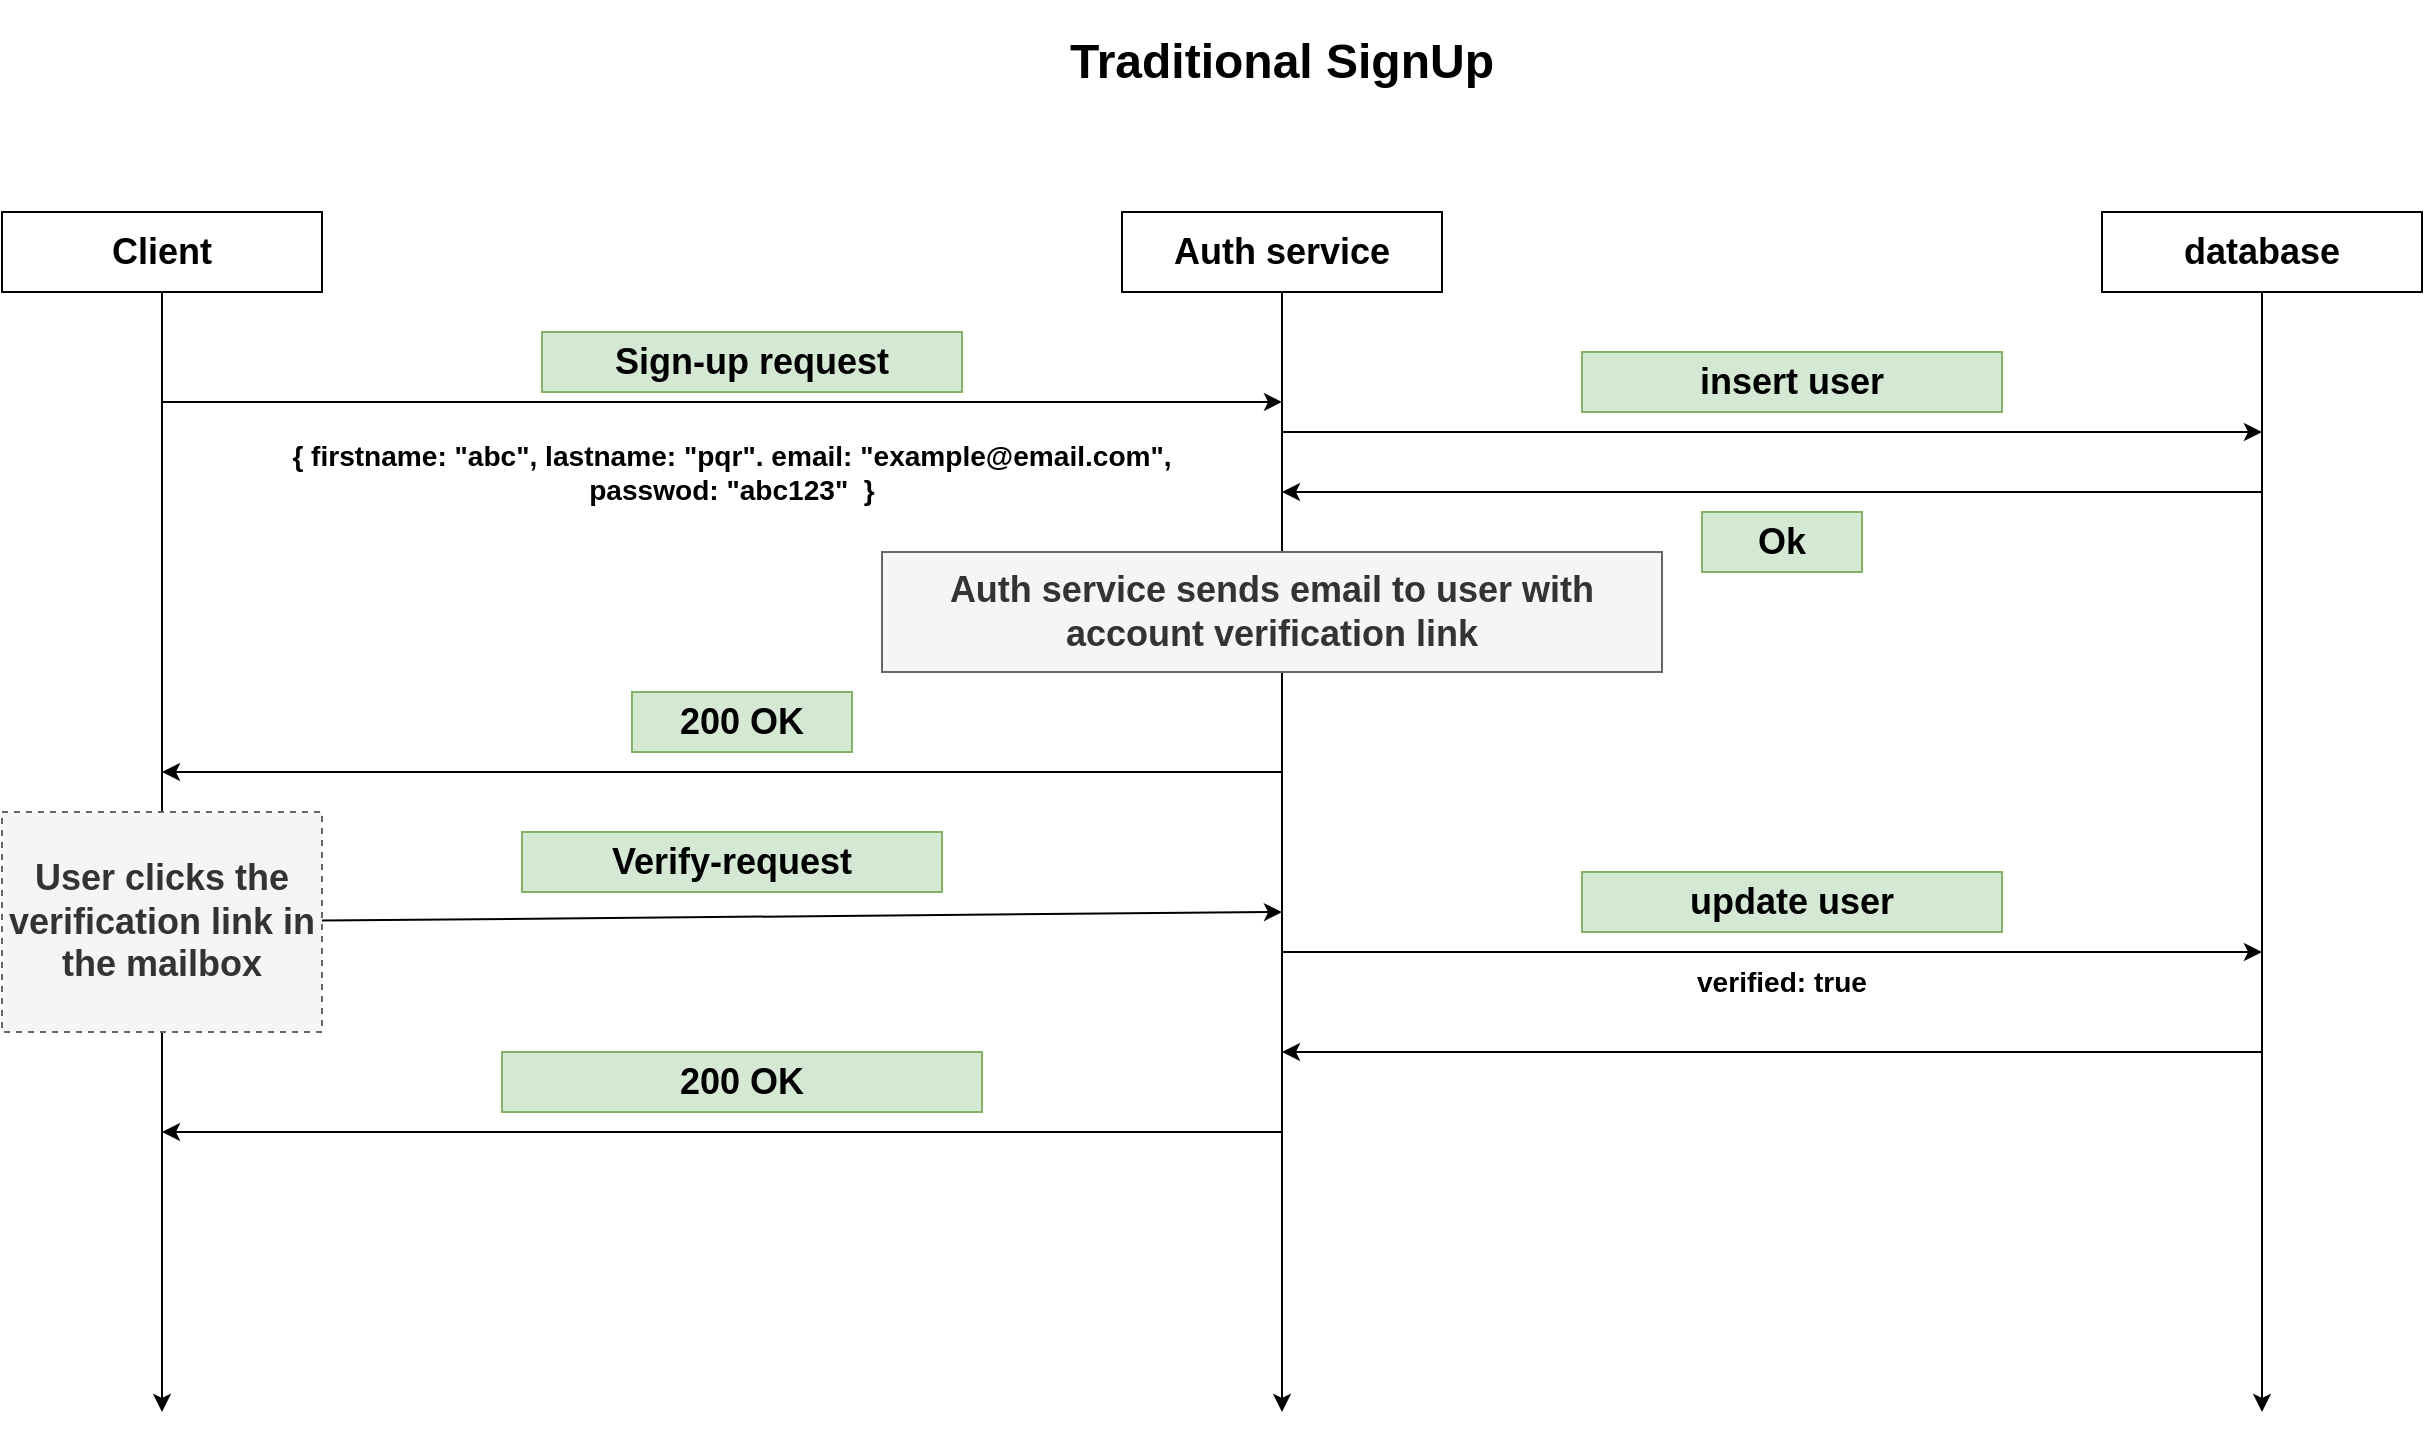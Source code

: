 <mxfile version="22.1.21" type="device" pages="4">
  <diagram name="Page-1" id="jgrpyEyeSshHqxUysa0n">
    <mxGraphModel dx="1434" dy="844" grid="1" gridSize="10" guides="1" tooltips="1" connect="1" arrows="1" fold="1" page="1" pageScale="1" pageWidth="3300" pageHeight="2339" math="0" shadow="0">
      <root>
        <mxCell id="0" />
        <mxCell id="1" parent="0" />
        <mxCell id="Yqr6DrqQDApTvHYc-idx-27" style="edgeStyle=orthogonalEdgeStyle;rounded=0;orthogonalLoop=1;jettySize=auto;html=1;exitX=0.5;exitY=1;exitDx=0;exitDy=0;" edge="1" parent="1" source="Yqr6DrqQDApTvHYc-idx-5">
          <mxGeometry relative="1" as="geometry">
            <mxPoint x="320" y="760" as="targetPoint" />
          </mxGeometry>
        </mxCell>
        <mxCell id="Yqr6DrqQDApTvHYc-idx-5" value="&lt;h2&gt;Client&lt;/h2&gt;" style="rounded=0;whiteSpace=wrap;html=1;" vertex="1" parent="1">
          <mxGeometry x="240" y="160" width="160" height="40" as="geometry" />
        </mxCell>
        <mxCell id="Yqr6DrqQDApTvHYc-idx-26" style="edgeStyle=orthogonalEdgeStyle;rounded=0;orthogonalLoop=1;jettySize=auto;html=1;exitX=0.5;exitY=1;exitDx=0;exitDy=0;" edge="1" parent="1" source="Yqr6DrqQDApTvHYc-idx-6">
          <mxGeometry relative="1" as="geometry">
            <mxPoint x="880" y="760" as="targetPoint" />
          </mxGeometry>
        </mxCell>
        <mxCell id="Yqr6DrqQDApTvHYc-idx-6" value="&lt;h2&gt;Auth service&lt;/h2&gt;" style="rounded=0;whiteSpace=wrap;html=1;" vertex="1" parent="1">
          <mxGeometry x="800" y="160" width="160" height="40" as="geometry" />
        </mxCell>
        <mxCell id="Yqr6DrqQDApTvHYc-idx-18" style="edgeStyle=orthogonalEdgeStyle;rounded=0;orthogonalLoop=1;jettySize=auto;html=1;entryX=0.5;entryY=0.083;entryDx=0;entryDy=0;entryPerimeter=0;" edge="1" parent="1">
          <mxGeometry relative="1" as="geometry">
            <mxPoint x="880" y="254.98" as="targetPoint" />
            <mxPoint x="320" y="255" as="sourcePoint" />
          </mxGeometry>
        </mxCell>
        <mxCell id="Yqr6DrqQDApTvHYc-idx-19" value="&lt;h2&gt;Sign-up request&lt;/h2&gt;" style="text;html=1;strokeColor=#82b366;fillColor=#d5e8d4;align=center;verticalAlign=middle;whiteSpace=wrap;rounded=0;" vertex="1" parent="1">
          <mxGeometry x="510" y="220" width="210" height="30" as="geometry" />
        </mxCell>
        <mxCell id="Yqr6DrqQDApTvHYc-idx-28" value="&lt;h3&gt;{ firstname: &quot;abc&quot;, lastname: &quot;pqr&quot;. email: &quot;example@email.com&quot;, passwod: &quot;abc123&quot;&amp;nbsp; }&lt;/h3&gt;" style="text;html=1;strokeColor=none;fillColor=none;align=center;verticalAlign=middle;whiteSpace=wrap;rounded=0;" vertex="1" parent="1">
          <mxGeometry x="370" y="260" width="470" height="60" as="geometry" />
        </mxCell>
        <mxCell id="Yqr6DrqQDApTvHYc-idx-29" value="&lt;h2&gt;200 OK&lt;/h2&gt;" style="text;html=1;strokeColor=#82b366;fillColor=#d5e8d4;align=center;verticalAlign=middle;whiteSpace=wrap;rounded=0;" vertex="1" parent="1">
          <mxGeometry x="555" y="400" width="110" height="30" as="geometry" />
        </mxCell>
        <mxCell id="Yqr6DrqQDApTvHYc-idx-30" value="" style="endArrow=classic;html=1;rounded=0;" edge="1" parent="1">
          <mxGeometry width="50" height="50" relative="1" as="geometry">
            <mxPoint x="880" y="440" as="sourcePoint" />
            <mxPoint x="320" y="440" as="targetPoint" />
          </mxGeometry>
        </mxCell>
        <mxCell id="Yqr6DrqQDApTvHYc-idx-33" value="" style="endArrow=classic;html=1;rounded=0;" edge="1" parent="1" source="Yqr6DrqQDApTvHYc-idx-32">
          <mxGeometry width="50" height="50" relative="1" as="geometry">
            <mxPoint x="320" y="510" as="sourcePoint" />
            <mxPoint x="880" y="510" as="targetPoint" />
          </mxGeometry>
        </mxCell>
        <mxCell id="Yqr6DrqQDApTvHYc-idx-34" value="&lt;h2&gt;Verify-request&lt;/h2&gt;" style="text;html=1;strokeColor=#82b366;fillColor=#d5e8d4;align=center;verticalAlign=middle;whiteSpace=wrap;rounded=0;" vertex="1" parent="1">
          <mxGeometry x="500" y="470" width="210" height="30" as="geometry" />
        </mxCell>
        <mxCell id="Yqr6DrqQDApTvHYc-idx-35" value="" style="endArrow=classic;html=1;rounded=0;" edge="1" parent="1">
          <mxGeometry width="50" height="50" relative="1" as="geometry">
            <mxPoint x="880" y="620" as="sourcePoint" />
            <mxPoint x="320" y="620" as="targetPoint" />
          </mxGeometry>
        </mxCell>
        <mxCell id="Yqr6DrqQDApTvHYc-idx-36" value="&lt;h2&gt;200 OK&lt;/h2&gt;" style="text;html=1;strokeColor=#82b366;fillColor=#d5e8d4;align=center;verticalAlign=middle;whiteSpace=wrap;rounded=0;" vertex="1" parent="1">
          <mxGeometry x="490" y="580" width="240" height="30" as="geometry" />
        </mxCell>
        <mxCell id="Yqr6DrqQDApTvHYc-idx-37" value="&lt;h1&gt;Traditional SignUp&lt;/h1&gt;" style="text;html=1;strokeColor=none;fillColor=none;align=center;verticalAlign=middle;whiteSpace=wrap;rounded=0;" vertex="1" parent="1">
          <mxGeometry x="725" y="70" width="310" height="30" as="geometry" />
        </mxCell>
        <mxCell id="Yqr6DrqQDApTvHYc-idx-40" style="edgeStyle=orthogonalEdgeStyle;rounded=0;orthogonalLoop=1;jettySize=auto;html=1;exitX=0.5;exitY=1;exitDx=0;exitDy=0;" edge="1" parent="1" source="Yqr6DrqQDApTvHYc-idx-39">
          <mxGeometry relative="1" as="geometry">
            <mxPoint x="1370" y="760" as="targetPoint" />
          </mxGeometry>
        </mxCell>
        <mxCell id="Yqr6DrqQDApTvHYc-idx-39" value="&lt;h2&gt;database&lt;/h2&gt;" style="rounded=0;whiteSpace=wrap;html=1;" vertex="1" parent="1">
          <mxGeometry x="1290" y="160" width="160" height="40" as="geometry" />
        </mxCell>
        <mxCell id="Yqr6DrqQDApTvHYc-idx-41" value="" style="endArrow=classic;html=1;rounded=0;" edge="1" parent="1">
          <mxGeometry width="50" height="50" relative="1" as="geometry">
            <mxPoint x="880" y="270" as="sourcePoint" />
            <mxPoint x="1370" y="270" as="targetPoint" />
          </mxGeometry>
        </mxCell>
        <mxCell id="Yqr6DrqQDApTvHYc-idx-42" value="&lt;h2&gt;insert user&lt;/h2&gt;" style="text;html=1;strokeColor=#82b366;fillColor=#d5e8d4;align=center;verticalAlign=middle;whiteSpace=wrap;rounded=0;" vertex="1" parent="1">
          <mxGeometry x="1030" y="230" width="210" height="30" as="geometry" />
        </mxCell>
        <mxCell id="Yqr6DrqQDApTvHYc-idx-43" value="" style="endArrow=classic;html=1;rounded=0;" edge="1" parent="1">
          <mxGeometry width="50" height="50" relative="1" as="geometry">
            <mxPoint x="1370" y="300" as="sourcePoint" />
            <mxPoint x="880" y="300" as="targetPoint" />
          </mxGeometry>
        </mxCell>
        <mxCell id="Yqr6DrqQDApTvHYc-idx-44" value="&lt;h2&gt;Ok&lt;/h2&gt;" style="text;html=1;strokeColor=#82b366;fillColor=#d5e8d4;align=center;verticalAlign=middle;whiteSpace=wrap;rounded=0;" vertex="1" parent="1">
          <mxGeometry x="1090" y="310" width="80" height="30" as="geometry" />
        </mxCell>
        <mxCell id="Yqr6DrqQDApTvHYc-idx-45" value="&lt;h2&gt;Auth service sends email to user with account verification link&lt;/h2&gt;" style="text;html=1;strokeColor=#666666;fillColor=#f5f5f5;align=center;verticalAlign=middle;whiteSpace=wrap;rounded=0;fontColor=#333333;" vertex="1" parent="1">
          <mxGeometry x="680" y="330" width="390" height="60" as="geometry" />
        </mxCell>
        <mxCell id="Yqr6DrqQDApTvHYc-idx-46" value="" style="endArrow=classic;html=1;rounded=0;" edge="1" parent="1">
          <mxGeometry width="50" height="50" relative="1" as="geometry">
            <mxPoint x="880" y="530" as="sourcePoint" />
            <mxPoint x="1370" y="530" as="targetPoint" />
          </mxGeometry>
        </mxCell>
        <mxCell id="Yqr6DrqQDApTvHYc-idx-47" value="&lt;h2&gt;update user&lt;/h2&gt;" style="text;html=1;strokeColor=#82b366;fillColor=#d5e8d4;align=center;verticalAlign=middle;whiteSpace=wrap;rounded=0;" vertex="1" parent="1">
          <mxGeometry x="1030" y="490" width="210" height="30" as="geometry" />
        </mxCell>
        <mxCell id="Yqr6DrqQDApTvHYc-idx-49" value="&lt;h3&gt;verified: true&lt;/h3&gt;" style="text;html=1;strokeColor=none;fillColor=none;align=center;verticalAlign=middle;whiteSpace=wrap;rounded=0;" vertex="1" parent="1">
          <mxGeometry x="1035" y="530" width="190" height="30" as="geometry" />
        </mxCell>
        <mxCell id="Yqr6DrqQDApTvHYc-idx-50" value="" style="endArrow=classic;html=1;rounded=0;" edge="1" parent="1">
          <mxGeometry width="50" height="50" relative="1" as="geometry">
            <mxPoint x="1370" y="580" as="sourcePoint" />
            <mxPoint x="880" y="580" as="targetPoint" />
          </mxGeometry>
        </mxCell>
        <mxCell id="Yqr6DrqQDApTvHYc-idx-51" value="" style="endArrow=classic;html=1;rounded=0;" edge="1" parent="1" target="Yqr6DrqQDApTvHYc-idx-32">
          <mxGeometry width="50" height="50" relative="1" as="geometry">
            <mxPoint x="320" y="510" as="sourcePoint" />
            <mxPoint x="880" y="510" as="targetPoint" />
          </mxGeometry>
        </mxCell>
        <mxCell id="Yqr6DrqQDApTvHYc-idx-32" value="&lt;h2&gt;User clicks the verification link in the mailbox&lt;/h2&gt;" style="text;html=1;align=center;verticalAlign=middle;whiteSpace=wrap;rounded=0;dashed=1;fillColor=#f5f5f5;fontColor=#333333;strokeColor=#666666;" vertex="1" parent="1">
          <mxGeometry x="240" y="460" width="160" height="110" as="geometry" />
        </mxCell>
      </root>
    </mxGraphModel>
  </diagram>
  <diagram id="02UMwBCC6Sot10_R2b-s" name="Page-2">
    <mxGraphModel dx="1434" dy="844" grid="1" gridSize="10" guides="1" tooltips="1" connect="1" arrows="1" fold="1" page="1" pageScale="1" pageWidth="3300" pageHeight="2339" math="0" shadow="0">
      <root>
        <mxCell id="0" />
        <mxCell id="1" parent="0" />
        <mxCell id="hJXloFX9gScKqF6p80Bh-1" style="edgeStyle=orthogonalEdgeStyle;rounded=0;orthogonalLoop=1;jettySize=auto;html=1;exitX=0.5;exitY=1;exitDx=0;exitDy=0;" edge="1" parent="1" source="hJXloFX9gScKqF6p80Bh-2">
          <mxGeometry relative="1" as="geometry">
            <mxPoint x="320" y="760" as="targetPoint" />
          </mxGeometry>
        </mxCell>
        <mxCell id="hJXloFX9gScKqF6p80Bh-2" value="&lt;h2&gt;Client&lt;/h2&gt;" style="rounded=0;whiteSpace=wrap;html=1;" vertex="1" parent="1">
          <mxGeometry x="240" y="160" width="160" height="40" as="geometry" />
        </mxCell>
        <mxCell id="hJXloFX9gScKqF6p80Bh-3" style="edgeStyle=orthogonalEdgeStyle;rounded=0;orthogonalLoop=1;jettySize=auto;html=1;exitX=0.5;exitY=1;exitDx=0;exitDy=0;" edge="1" parent="1" source="hJXloFX9gScKqF6p80Bh-4">
          <mxGeometry relative="1" as="geometry">
            <mxPoint x="880" y="760" as="targetPoint" />
          </mxGeometry>
        </mxCell>
        <mxCell id="hJXloFX9gScKqF6p80Bh-4" value="&lt;h2&gt;Auth service&lt;/h2&gt;" style="rounded=0;whiteSpace=wrap;html=1;" vertex="1" parent="1">
          <mxGeometry x="800" y="160" width="160" height="40" as="geometry" />
        </mxCell>
        <mxCell id="hJXloFX9gScKqF6p80Bh-5" style="edgeStyle=orthogonalEdgeStyle;rounded=0;orthogonalLoop=1;jettySize=auto;html=1;entryX=0.5;entryY=0.083;entryDx=0;entryDy=0;entryPerimeter=0;" edge="1" parent="1">
          <mxGeometry relative="1" as="geometry">
            <mxPoint x="880" y="254.98" as="targetPoint" />
            <mxPoint x="320" y="255" as="sourcePoint" />
          </mxGeometry>
        </mxCell>
        <mxCell id="hJXloFX9gScKqF6p80Bh-6" value="&lt;h2&gt;Sign-in Request&lt;/h2&gt;" style="text;html=1;strokeColor=#82b366;fillColor=#d5e8d4;align=center;verticalAlign=middle;whiteSpace=wrap;rounded=0;" vertex="1" parent="1">
          <mxGeometry x="510" y="220" width="210" height="30" as="geometry" />
        </mxCell>
        <mxCell id="hJXloFX9gScKqF6p80Bh-7" value="&lt;h3&gt;{ email: &quot;example@email.com&quot;, passwod: &quot;abc123&quot;&amp;nbsp; }&lt;/h3&gt;" style="text;html=1;strokeColor=none;fillColor=none;align=center;verticalAlign=middle;whiteSpace=wrap;rounded=0;" vertex="1" parent="1">
          <mxGeometry x="370" y="260" width="470" height="60" as="geometry" />
        </mxCell>
        <mxCell id="hJXloFX9gScKqF6p80Bh-8" value="&lt;h2&gt;200 OK&lt;/h2&gt;" style="text;html=1;strokeColor=#82b366;fillColor=#d5e8d4;align=center;verticalAlign=middle;whiteSpace=wrap;rounded=0;" vertex="1" parent="1">
          <mxGeometry x="555" y="400" width="110" height="30" as="geometry" />
        </mxCell>
        <mxCell id="hJXloFX9gScKqF6p80Bh-9" value="" style="endArrow=classic;html=1;rounded=0;" edge="1" parent="1">
          <mxGeometry width="50" height="50" relative="1" as="geometry">
            <mxPoint x="880" y="440" as="sourcePoint" />
            <mxPoint x="320" y="440" as="targetPoint" />
          </mxGeometry>
        </mxCell>
        <mxCell id="hJXloFX9gScKqF6p80Bh-14" value="&lt;h1&gt;Traditional SignIn&lt;/h1&gt;" style="text;html=1;strokeColor=none;fillColor=none;align=center;verticalAlign=middle;whiteSpace=wrap;rounded=0;" vertex="1" parent="1">
          <mxGeometry x="725" y="70" width="310" height="30" as="geometry" />
        </mxCell>
        <mxCell id="hJXloFX9gScKqF6p80Bh-15" style="edgeStyle=orthogonalEdgeStyle;rounded=0;orthogonalLoop=1;jettySize=auto;html=1;exitX=0.5;exitY=1;exitDx=0;exitDy=0;" edge="1" parent="1" source="hJXloFX9gScKqF6p80Bh-16">
          <mxGeometry relative="1" as="geometry">
            <mxPoint x="1370" y="760" as="targetPoint" />
          </mxGeometry>
        </mxCell>
        <mxCell id="hJXloFX9gScKqF6p80Bh-16" value="&lt;h2&gt;database&lt;/h2&gt;" style="rounded=0;whiteSpace=wrap;html=1;" vertex="1" parent="1">
          <mxGeometry x="1290" y="160" width="160" height="40" as="geometry" />
        </mxCell>
        <mxCell id="hJXloFX9gScKqF6p80Bh-17" value="" style="endArrow=classic;html=1;rounded=0;" edge="1" parent="1">
          <mxGeometry width="50" height="50" relative="1" as="geometry">
            <mxPoint x="880" y="270" as="sourcePoint" />
            <mxPoint x="1370" y="270" as="targetPoint" />
          </mxGeometry>
        </mxCell>
        <mxCell id="hJXloFX9gScKqF6p80Bh-18" value="&lt;h2&gt;find user by email&lt;/h2&gt;" style="text;html=1;strokeColor=#82b366;fillColor=#d5e8d4;align=center;verticalAlign=middle;whiteSpace=wrap;rounded=0;" vertex="1" parent="1">
          <mxGeometry x="1030" y="230" width="210" height="30" as="geometry" />
        </mxCell>
        <mxCell id="hJXloFX9gScKqF6p80Bh-19" value="" style="endArrow=classic;html=1;rounded=0;" edge="1" parent="1">
          <mxGeometry width="50" height="50" relative="1" as="geometry">
            <mxPoint x="1370" y="300" as="sourcePoint" />
            <mxPoint x="880" y="300" as="targetPoint" />
          </mxGeometry>
        </mxCell>
        <mxCell id="hJXloFX9gScKqF6p80Bh-20" value="&lt;h2&gt;Ok&lt;/h2&gt;" style="text;html=1;strokeColor=#82b366;fillColor=#d5e8d4;align=center;verticalAlign=middle;whiteSpace=wrap;rounded=0;" vertex="1" parent="1">
          <mxGeometry x="1090" y="310" width="80" height="30" as="geometry" />
        </mxCell>
        <mxCell id="hJXloFX9gScKqF6p80Bh-21" value="&lt;h2&gt;Auth services checks if email and password provided&amp;nbsp; match values in database&lt;/h2&gt;" style="text;html=1;strokeColor=#666666;fillColor=#f5f5f5;align=center;verticalAlign=middle;whiteSpace=wrap;rounded=0;fontColor=#333333;" vertex="1" parent="1">
          <mxGeometry x="680" y="330" width="390" height="60" as="geometry" />
        </mxCell>
        <mxCell id="hJXloFX9gScKqF6p80Bh-29" value="&lt;h3&gt;{ token: &amp;lt;auth-token&amp;gt; , firstname: &quot;...&quot;, lastname: &quot;...&quot; }&lt;/h3&gt;" style="text;html=1;strokeColor=none;fillColor=none;align=center;verticalAlign=middle;whiteSpace=wrap;rounded=0;" vertex="1" parent="1">
          <mxGeometry x="375" y="440" width="470" height="60" as="geometry" />
        </mxCell>
        <mxCell id="hJXloFX9gScKqF6p80Bh-30" value="&lt;h2&gt;Client stores tha auth token in state and sends it for each subsequent request in &#39;Authorization&#39; request header as &#39;Bearer &amp;lt;auth token&amp;gt;&#39;&lt;/h2&gt;" style="text;html=1;strokeColor=#666666;fillColor=#f5f5f5;align=center;verticalAlign=middle;whiteSpace=wrap;rounded=0;fontColor=#333333;" vertex="1" parent="1">
          <mxGeometry x="130" y="580" width="390" height="90" as="geometry" />
        </mxCell>
        <mxCell id="hJXloFX9gScKqF6p80Bh-32" value="&lt;h2&gt;Client marks user as sussessfully logged in&lt;/h2&gt;" style="text;html=1;strokeColor=#666666;fillColor=#f5f5f5;align=center;verticalAlign=middle;whiteSpace=wrap;rounded=0;fontColor=#333333;" vertex="1" parent="1">
          <mxGeometry x="200" y="490" width="240" height="50" as="geometry" />
        </mxCell>
      </root>
    </mxGraphModel>
  </diagram>
  <diagram id="_FEyrpqYWI8LUnM-TS4H" name="Page-3">
    <mxGraphModel dx="1687" dy="993" grid="1" gridSize="10" guides="1" tooltips="1" connect="1" arrows="1" fold="1" page="1" pageScale="1" pageWidth="3300" pageHeight="2339" math="0" shadow="0">
      <root>
        <mxCell id="0" />
        <mxCell id="1" parent="0" />
        <mxCell id="tEXB1Jdef1z4rD9xH1XY-1" style="edgeStyle=orthogonalEdgeStyle;rounded=0;orthogonalLoop=1;jettySize=auto;html=1;exitX=0.5;exitY=1;exitDx=0;exitDy=0;" edge="1" parent="1" source="tEXB1Jdef1z4rD9xH1XY-2">
          <mxGeometry relative="1" as="geometry">
            <mxPoint x="470" y="1070" as="targetPoint" />
          </mxGeometry>
        </mxCell>
        <mxCell id="tEXB1Jdef1z4rD9xH1XY-2" value="&lt;h2&gt;Client&lt;/h2&gt;" style="rounded=0;whiteSpace=wrap;html=1;" vertex="1" parent="1">
          <mxGeometry x="390" y="190" width="160" height="40" as="geometry" />
        </mxCell>
        <mxCell id="tEXB1Jdef1z4rD9xH1XY-3" style="edgeStyle=orthogonalEdgeStyle;rounded=0;orthogonalLoop=1;jettySize=auto;html=1;exitX=0.5;exitY=1;exitDx=0;exitDy=0;" edge="1" parent="1" source="tEXB1Jdef1z4rD9xH1XY-4">
          <mxGeometry relative="1" as="geometry">
            <mxPoint x="1170" y="1070" as="targetPoint" />
          </mxGeometry>
        </mxCell>
        <mxCell id="tEXB1Jdef1z4rD9xH1XY-4" value="&lt;h2&gt;Auth service&lt;/h2&gt;" style="rounded=0;whiteSpace=wrap;html=1;" vertex="1" parent="1">
          <mxGeometry x="1090" y="190" width="160" height="40" as="geometry" />
        </mxCell>
        <mxCell id="tEXB1Jdef1z4rD9xH1XY-6" value="&lt;h2&gt;Sign up with google&lt;/h2&gt;" style="text;html=1;strokeColor=#82b366;fillColor=#d5e8d4;align=center;verticalAlign=middle;whiteSpace=wrap;rounded=0;" vertex="1" parent="1">
          <mxGeometry x="550" y="270" width="210" height="30" as="geometry" />
        </mxCell>
        <mxCell id="tEXB1Jdef1z4rD9xH1XY-10" value="&lt;h1&gt;Google Sign-up&lt;/h1&gt;" style="text;html=1;strokeColor=none;fillColor=none;align=center;verticalAlign=middle;whiteSpace=wrap;rounded=0;" vertex="1" parent="1">
          <mxGeometry x="865" y="100" width="310" height="40" as="geometry" />
        </mxCell>
        <mxCell id="tEXB1Jdef1z4rD9xH1XY-11" style="edgeStyle=orthogonalEdgeStyle;rounded=0;orthogonalLoop=1;jettySize=auto;html=1;exitX=0.5;exitY=1;exitDx=0;exitDy=0;" edge="1" parent="1" source="tEXB1Jdef1z4rD9xH1XY-12">
          <mxGeometry relative="1" as="geometry">
            <mxPoint x="1490" y="1070" as="targetPoint" />
          </mxGeometry>
        </mxCell>
        <mxCell id="tEXB1Jdef1z4rD9xH1XY-12" value="&lt;h2&gt;database&lt;/h2&gt;" style="rounded=0;whiteSpace=wrap;html=1;" vertex="1" parent="1">
          <mxGeometry x="1410" y="190" width="160" height="40" as="geometry" />
        </mxCell>
        <mxCell id="tEXB1Jdef1z4rD9xH1XY-21" value="" style="endArrow=classic;html=1;rounded=0;" edge="1" parent="1">
          <mxGeometry width="50" height="50" relative="1" as="geometry">
            <mxPoint x="470" y="300" as="sourcePoint" />
            <mxPoint x="860" y="300" as="targetPoint" />
          </mxGeometry>
        </mxCell>
        <mxCell id="tEXB1Jdef1z4rD9xH1XY-22" value="&lt;h2&gt;google&#39;s server&lt;/h2&gt;" style="rounded=0;whiteSpace=wrap;html=1;" vertex="1" parent="1">
          <mxGeometry x="780" y="190" width="160" height="40" as="geometry" />
        </mxCell>
        <mxCell id="tEXB1Jdef1z4rD9xH1XY-23" style="edgeStyle=orthogonalEdgeStyle;rounded=0;orthogonalLoop=1;jettySize=auto;html=1;exitX=0.5;exitY=1;exitDx=0;exitDy=0;" edge="1" parent="1" source="tEXB1Jdef1z4rD9xH1XY-22">
          <mxGeometry relative="1" as="geometry">
            <mxPoint x="860" y="1070" as="targetPoint" />
            <mxPoint x="1180" y="240" as="sourcePoint" />
          </mxGeometry>
        </mxCell>
        <mxCell id="0csLgVL5FIoxEnp5RBT4-1" value="&lt;h2&gt;User completes the sign in process on google&#39;s server&lt;/h2&gt;" style="text;html=1;strokeColor=#666666;fillColor=#f5f5f5;align=center;verticalAlign=middle;whiteSpace=wrap;rounded=0;fontColor=#333333;" vertex="1" parent="1">
          <mxGeometry x="720" y="320" width="280" height="50" as="geometry" />
        </mxCell>
        <mxCell id="0csLgVL5FIoxEnp5RBT4-2" value="" style="endArrow=classic;html=1;rounded=0;" edge="1" parent="1">
          <mxGeometry width="50" height="50" relative="1" as="geometry">
            <mxPoint x="860" y="400" as="sourcePoint" />
            <mxPoint x="470" y="400" as="targetPoint" />
          </mxGeometry>
        </mxCell>
        <mxCell id="0csLgVL5FIoxEnp5RBT4-3" value="&lt;h2&gt;200 OK&lt;/h2&gt;" style="text;html=1;strokeColor=#82b366;fillColor=#d5e8d4;align=center;verticalAlign=middle;whiteSpace=wrap;rounded=0;" vertex="1" parent="1">
          <mxGeometry x="560" y="400" width="210" height="30" as="geometry" />
        </mxCell>
        <mxCell id="0csLgVL5FIoxEnp5RBT4-5" value="&lt;h2&gt;Client receives auth code from google, along with some user profile information , Client shows a page where a traditional sign up form is filled with values received from google for firstname, lastname etc. Giving user a chance to customize them for our app&lt;/h2&gt;" style="text;html=1;strokeColor=#666666;fillColor=#f5f5f5;align=center;verticalAlign=middle;whiteSpace=wrap;rounded=0;fontColor=#333333;" vertex="1" parent="1">
          <mxGeometry x="310" y="450" width="330" height="200" as="geometry" />
        </mxCell>
        <mxCell id="0csLgVL5FIoxEnp5RBT4-6" value="&lt;h2&gt;Sign up request with auth code and customized values&lt;/h2&gt;" style="text;html=1;strokeColor=#82b366;fillColor=#d5e8d4;align=center;verticalAlign=middle;whiteSpace=wrap;rounded=0;" vertex="1" parent="1">
          <mxGeometry x="530" y="680" width="290" height="80" as="geometry" />
        </mxCell>
        <mxCell id="0csLgVL5FIoxEnp5RBT4-7" value="" style="endArrow=classic;html=1;rounded=0;" edge="1" parent="1">
          <mxGeometry width="50" height="50" relative="1" as="geometry">
            <mxPoint x="470" y="760" as="sourcePoint" />
            <mxPoint x="1170" y="760" as="targetPoint" />
          </mxGeometry>
        </mxCell>
        <mxCell id="0csLgVL5FIoxEnp5RBT4-8" value="&lt;h2&gt;verify auth code with google&lt;/h2&gt;" style="text;html=1;strokeColor=#82b366;fillColor=#d5e8d4;align=center;verticalAlign=middle;whiteSpace=wrap;rounded=0;" vertex="1" parent="1">
          <mxGeometry x="940" y="780" width="160" height="50" as="geometry" />
        </mxCell>
        <mxCell id="0csLgVL5FIoxEnp5RBT4-9" value="" style="endArrow=classic;html=1;rounded=0;" edge="1" parent="1">
          <mxGeometry width="50" height="50" relative="1" as="geometry">
            <mxPoint x="1170" y="830" as="sourcePoint" />
            <mxPoint x="860" y="830" as="targetPoint" />
          </mxGeometry>
        </mxCell>
        <mxCell id="0csLgVL5FIoxEnp5RBT4-10" value="" style="endArrow=classic;html=1;rounded=0;" edge="1" parent="1">
          <mxGeometry width="50" height="50" relative="1" as="geometry">
            <mxPoint x="860" y="870" as="sourcePoint" />
            <mxPoint x="1170" y="870" as="targetPoint" />
          </mxGeometry>
        </mxCell>
        <mxCell id="0csLgVL5FIoxEnp5RBT4-11" value="&lt;h2&gt;ok&lt;/h2&gt;" style="text;html=1;strokeColor=#82b366;fillColor=#d5e8d4;align=center;verticalAlign=middle;whiteSpace=wrap;rounded=0;" vertex="1" parent="1">
          <mxGeometry x="980" y="870" width="70" height="50" as="geometry" />
        </mxCell>
        <mxCell id="0csLgVL5FIoxEnp5RBT4-12" value="" style="endArrow=classic;html=1;rounded=0;" edge="1" parent="1">
          <mxGeometry width="50" height="50" relative="1" as="geometry">
            <mxPoint x="1170" y="910" as="sourcePoint" />
            <mxPoint x="1490" y="910" as="targetPoint" />
          </mxGeometry>
        </mxCell>
        <mxCell id="0csLgVL5FIoxEnp5RBT4-13" value="&lt;h2&gt;insert user&lt;/h2&gt;" style="text;html=1;strokeColor=#82b366;fillColor=#d5e8d4;align=center;verticalAlign=middle;whiteSpace=wrap;rounded=0;" vertex="1" parent="1">
          <mxGeometry x="1255" y="860" width="165" height="50" as="geometry" />
        </mxCell>
        <mxCell id="0csLgVL5FIoxEnp5RBT4-14" value="&lt;h2&gt;ok&lt;/h2&gt;" style="text;html=1;strokeColor=#82b366;fillColor=#d5e8d4;align=center;verticalAlign=middle;whiteSpace=wrap;rounded=0;" vertex="1" parent="1">
          <mxGeometry x="1302.5" y="960" width="70" height="50" as="geometry" />
        </mxCell>
        <mxCell id="0csLgVL5FIoxEnp5RBT4-15" value="" style="endArrow=classic;html=1;rounded=0;" edge="1" parent="1">
          <mxGeometry width="50" height="50" relative="1" as="geometry">
            <mxPoint x="1490" y="960" as="sourcePoint" />
            <mxPoint x="1170" y="960" as="targetPoint" />
          </mxGeometry>
        </mxCell>
        <mxCell id="0csLgVL5FIoxEnp5RBT4-16" value="&lt;h2&gt;200 OK&amp;nbsp;&lt;/h2&gt;" style="text;html=1;strokeColor=#82b366;fillColor=#d5e8d4;align=center;verticalAlign=middle;whiteSpace=wrap;rounded=0;" vertex="1" parent="1">
          <mxGeometry x="670" y="970" width="330" height="40" as="geometry" />
        </mxCell>
        <mxCell id="0csLgVL5FIoxEnp5RBT4-17" value="" style="endArrow=classic;html=1;rounded=0;" edge="1" parent="1">
          <mxGeometry width="50" height="50" relative="1" as="geometry">
            <mxPoint x="1170" y="1010" as="sourcePoint" />
            <mxPoint x="470" y="1010" as="targetPoint" />
          </mxGeometry>
        </mxCell>
        <mxCell id="1VwNqXwEzma-YvVvG3p3-1" value="&lt;h3&gt;{ token: &amp;lt;auth-token&amp;gt; , firstname: &quot;...&quot;, lastname: &quot;...&quot; }&lt;/h3&gt;" style="text;html=1;strokeColor=#666666;fillColor=#f5f5f5;align=center;verticalAlign=middle;whiteSpace=wrap;rounded=0;fontColor=#333333;" vertex="1" parent="1">
          <mxGeometry x="610" y="1010" width="470" height="60" as="geometry" />
        </mxCell>
      </root>
    </mxGraphModel>
  </diagram>
  <diagram id="A0HUlsI-tCfFNGdjIYj3" name="Page-4">
    <mxGraphModel dx="1687" dy="993" grid="1" gridSize="10" guides="1" tooltips="1" connect="1" arrows="1" fold="1" page="1" pageScale="1" pageWidth="3300" pageHeight="2339" math="0" shadow="0">
      <root>
        <mxCell id="0" />
        <mxCell id="1" parent="0" />
        <mxCell id="ITDtTO8MGrOqFSpiu2Ur-1" style="edgeStyle=orthogonalEdgeStyle;rounded=0;orthogonalLoop=1;jettySize=auto;html=1;exitX=0.5;exitY=1;exitDx=0;exitDy=0;" edge="1" parent="1" source="ITDtTO8MGrOqFSpiu2Ur-2">
          <mxGeometry relative="1" as="geometry">
            <mxPoint x="470" y="1070" as="targetPoint" />
          </mxGeometry>
        </mxCell>
        <mxCell id="ITDtTO8MGrOqFSpiu2Ur-2" value="&lt;h2&gt;Client&lt;/h2&gt;" style="rounded=0;whiteSpace=wrap;html=1;" vertex="1" parent="1">
          <mxGeometry x="390" y="190" width="160" height="40" as="geometry" />
        </mxCell>
        <mxCell id="ITDtTO8MGrOqFSpiu2Ur-3" style="edgeStyle=orthogonalEdgeStyle;rounded=0;orthogonalLoop=1;jettySize=auto;html=1;exitX=0.5;exitY=1;exitDx=0;exitDy=0;" edge="1" parent="1" source="ITDtTO8MGrOqFSpiu2Ur-4">
          <mxGeometry relative="1" as="geometry">
            <mxPoint x="1170" y="1070" as="targetPoint" />
          </mxGeometry>
        </mxCell>
        <mxCell id="ITDtTO8MGrOqFSpiu2Ur-4" value="&lt;h2&gt;Auth service&lt;/h2&gt;" style="rounded=0;whiteSpace=wrap;html=1;" vertex="1" parent="1">
          <mxGeometry x="1090" y="190" width="160" height="40" as="geometry" />
        </mxCell>
        <mxCell id="ITDtTO8MGrOqFSpiu2Ur-5" value="&lt;h2&gt;Sign in with google&lt;/h2&gt;" style="text;html=1;strokeColor=#82b366;fillColor=#d5e8d4;align=center;verticalAlign=middle;whiteSpace=wrap;rounded=0;" vertex="1" parent="1">
          <mxGeometry x="550" y="270" width="210" height="30" as="geometry" />
        </mxCell>
        <mxCell id="ITDtTO8MGrOqFSpiu2Ur-6" value="&lt;h1&gt;Google Sign-In&lt;/h1&gt;" style="text;html=1;strokeColor=none;fillColor=none;align=center;verticalAlign=middle;whiteSpace=wrap;rounded=0;" vertex="1" parent="1">
          <mxGeometry x="865" y="100" width="310" height="40" as="geometry" />
        </mxCell>
        <mxCell id="ITDtTO8MGrOqFSpiu2Ur-7" style="edgeStyle=orthogonalEdgeStyle;rounded=0;orthogonalLoop=1;jettySize=auto;html=1;exitX=0.5;exitY=1;exitDx=0;exitDy=0;" edge="1" parent="1" source="ITDtTO8MGrOqFSpiu2Ur-8">
          <mxGeometry relative="1" as="geometry">
            <mxPoint x="1490" y="1070" as="targetPoint" />
          </mxGeometry>
        </mxCell>
        <mxCell id="ITDtTO8MGrOqFSpiu2Ur-8" value="&lt;h2&gt;database&lt;/h2&gt;" style="rounded=0;whiteSpace=wrap;html=1;" vertex="1" parent="1">
          <mxGeometry x="1410" y="190" width="160" height="40" as="geometry" />
        </mxCell>
        <mxCell id="ITDtTO8MGrOqFSpiu2Ur-9" value="" style="endArrow=classic;html=1;rounded=0;" edge="1" parent="1">
          <mxGeometry width="50" height="50" relative="1" as="geometry">
            <mxPoint x="470" y="300" as="sourcePoint" />
            <mxPoint x="860" y="300" as="targetPoint" />
          </mxGeometry>
        </mxCell>
        <mxCell id="ITDtTO8MGrOqFSpiu2Ur-10" value="&lt;h2&gt;google&#39;s server&lt;/h2&gt;" style="rounded=0;whiteSpace=wrap;html=1;" vertex="1" parent="1">
          <mxGeometry x="780" y="190" width="160" height="40" as="geometry" />
        </mxCell>
        <mxCell id="ITDtTO8MGrOqFSpiu2Ur-11" style="edgeStyle=orthogonalEdgeStyle;rounded=0;orthogonalLoop=1;jettySize=auto;html=1;exitX=0.5;exitY=1;exitDx=0;exitDy=0;" edge="1" parent="1" source="ITDtTO8MGrOqFSpiu2Ur-10">
          <mxGeometry relative="1" as="geometry">
            <mxPoint x="860" y="1070" as="targetPoint" />
            <mxPoint x="1180" y="240" as="sourcePoint" />
          </mxGeometry>
        </mxCell>
        <mxCell id="ITDtTO8MGrOqFSpiu2Ur-12" value="&lt;h2&gt;User completes the sign in process on google&#39;s server&lt;/h2&gt;" style="text;html=1;strokeColor=#666666;fillColor=#f5f5f5;align=center;verticalAlign=middle;whiteSpace=wrap;rounded=0;fontColor=#333333;" vertex="1" parent="1">
          <mxGeometry x="720" y="320" width="280" height="50" as="geometry" />
        </mxCell>
        <mxCell id="ITDtTO8MGrOqFSpiu2Ur-13" value="" style="endArrow=classic;html=1;rounded=0;" edge="1" parent="1">
          <mxGeometry width="50" height="50" relative="1" as="geometry">
            <mxPoint x="860" y="400" as="sourcePoint" />
            <mxPoint x="470" y="400" as="targetPoint" />
          </mxGeometry>
        </mxCell>
        <mxCell id="ITDtTO8MGrOqFSpiu2Ur-14" value="&lt;h2&gt;200 OK&lt;/h2&gt;" style="text;html=1;strokeColor=#82b366;fillColor=#d5e8d4;align=center;verticalAlign=middle;whiteSpace=wrap;rounded=0;" vertex="1" parent="1">
          <mxGeometry x="560" y="400" width="210" height="30" as="geometry" />
        </mxCell>
        <mxCell id="ITDtTO8MGrOqFSpiu2Ur-15" value="&lt;h2&gt;Client receives auth code from google along with some google profile info&lt;/h2&gt;" style="text;html=1;strokeColor=#666666;fillColor=#f5f5f5;align=center;verticalAlign=middle;whiteSpace=wrap;rounded=0;fontColor=#333333;" vertex="1" parent="1">
          <mxGeometry x="310" y="450" width="330" height="200" as="geometry" />
        </mxCell>
        <mxCell id="ITDtTO8MGrOqFSpiu2Ur-16" value="&lt;h2&gt;Sign in request - send auth code to backend&lt;/h2&gt;" style="text;html=1;strokeColor=#82b366;fillColor=#d5e8d4;align=center;verticalAlign=middle;whiteSpace=wrap;rounded=0;" vertex="1" parent="1">
          <mxGeometry x="530" y="680" width="290" height="80" as="geometry" />
        </mxCell>
        <mxCell id="ITDtTO8MGrOqFSpiu2Ur-17" value="" style="endArrow=classic;html=1;rounded=0;" edge="1" parent="1">
          <mxGeometry width="50" height="50" relative="1" as="geometry">
            <mxPoint x="470" y="760" as="sourcePoint" />
            <mxPoint x="1170" y="760" as="targetPoint" />
          </mxGeometry>
        </mxCell>
        <mxCell id="ITDtTO8MGrOqFSpiu2Ur-18" value="&lt;h2&gt;verify auth code with google&lt;/h2&gt;" style="text;html=1;strokeColor=#82b366;fillColor=#d5e8d4;align=center;verticalAlign=middle;whiteSpace=wrap;rounded=0;" vertex="1" parent="1">
          <mxGeometry x="940" y="780" width="160" height="50" as="geometry" />
        </mxCell>
        <mxCell id="ITDtTO8MGrOqFSpiu2Ur-19" value="" style="endArrow=classic;html=1;rounded=0;" edge="1" parent="1">
          <mxGeometry width="50" height="50" relative="1" as="geometry">
            <mxPoint x="1170" y="830" as="sourcePoint" />
            <mxPoint x="860" y="830" as="targetPoint" />
          </mxGeometry>
        </mxCell>
        <mxCell id="ITDtTO8MGrOqFSpiu2Ur-20" value="" style="endArrow=classic;html=1;rounded=0;" edge="1" parent="1">
          <mxGeometry width="50" height="50" relative="1" as="geometry">
            <mxPoint x="860" y="870" as="sourcePoint" />
            <mxPoint x="1170" y="870" as="targetPoint" />
          </mxGeometry>
        </mxCell>
        <mxCell id="ITDtTO8MGrOqFSpiu2Ur-21" value="&lt;h2&gt;ok&lt;/h2&gt;" style="text;html=1;strokeColor=#82b366;fillColor=#d5e8d4;align=center;verticalAlign=middle;whiteSpace=wrap;rounded=0;" vertex="1" parent="1">
          <mxGeometry x="980" y="870" width="70" height="50" as="geometry" />
        </mxCell>
        <mxCell id="ITDtTO8MGrOqFSpiu2Ur-22" value="" style="endArrow=classic;html=1;rounded=0;" edge="1" parent="1">
          <mxGeometry width="50" height="50" relative="1" as="geometry">
            <mxPoint x="1170" y="910" as="sourcePoint" />
            <mxPoint x="1490" y="910" as="targetPoint" />
          </mxGeometry>
        </mxCell>
        <mxCell id="ITDtTO8MGrOqFSpiu2Ur-23" value="&lt;h2&gt;Check user exists&lt;/h2&gt;" style="text;html=1;strokeColor=#82b366;fillColor=#d5e8d4;align=center;verticalAlign=middle;whiteSpace=wrap;rounded=0;" vertex="1" parent="1">
          <mxGeometry x="1255" y="860" width="165" height="50" as="geometry" />
        </mxCell>
        <mxCell id="ITDtTO8MGrOqFSpiu2Ur-24" value="&lt;h2&gt;ok&lt;/h2&gt;" style="text;html=1;strokeColor=#82b366;fillColor=#d5e8d4;align=center;verticalAlign=middle;whiteSpace=wrap;rounded=0;" vertex="1" parent="1">
          <mxGeometry x="1302.5" y="960" width="70" height="50" as="geometry" />
        </mxCell>
        <mxCell id="ITDtTO8MGrOqFSpiu2Ur-25" value="" style="endArrow=classic;html=1;rounded=0;" edge="1" parent="1">
          <mxGeometry width="50" height="50" relative="1" as="geometry">
            <mxPoint x="1490" y="960" as="sourcePoint" />
            <mxPoint x="1170" y="960" as="targetPoint" />
          </mxGeometry>
        </mxCell>
        <mxCell id="ITDtTO8MGrOqFSpiu2Ur-26" value="&lt;h2&gt;200 OK&amp;nbsp;&lt;/h2&gt;" style="text;html=1;strokeColor=#82b366;fillColor=#d5e8d4;align=center;verticalAlign=middle;whiteSpace=wrap;rounded=0;" vertex="1" parent="1">
          <mxGeometry x="670" y="970" width="330" height="40" as="geometry" />
        </mxCell>
        <mxCell id="ITDtTO8MGrOqFSpiu2Ur-27" value="" style="endArrow=classic;html=1;rounded=0;" edge="1" parent="1">
          <mxGeometry width="50" height="50" relative="1" as="geometry">
            <mxPoint x="1170" y="1010" as="sourcePoint" />
            <mxPoint x="470" y="1010" as="targetPoint" />
          </mxGeometry>
        </mxCell>
        <mxCell id="ITDtTO8MGrOqFSpiu2Ur-28" value="&lt;h3&gt;{ token: &amp;lt;auth-token&amp;gt; , firstname: &quot;...&quot;, lastname: &quot;...&quot; }&lt;/h3&gt;" style="text;html=1;strokeColor=#666666;fillColor=#f5f5f5;align=center;verticalAlign=middle;whiteSpace=wrap;rounded=0;fontColor=#333333;" vertex="1" parent="1">
          <mxGeometry x="610" y="1010" width="470" height="60" as="geometry" />
        </mxCell>
      </root>
    </mxGraphModel>
  </diagram>
</mxfile>
